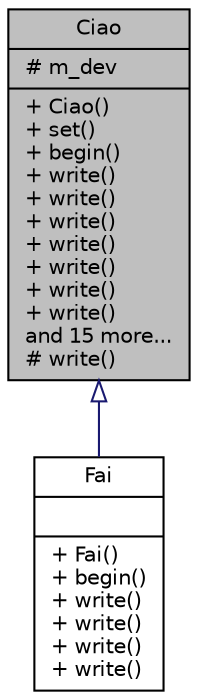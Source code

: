 digraph "Ciao"
{
  edge [fontname="Helvetica",fontsize="10",labelfontname="Helvetica",labelfontsize="10"];
  node [fontname="Helvetica",fontsize="10",shape=record];
  Node1 [label="{Ciao\n|# m_dev\l|+ Ciao()\l+ set()\l+ begin()\l+ write()\l+ write()\l+ write()\l+ write()\l+ write()\l+ write()\l+ write()\land 15 more...\l# write()\l}",height=0.2,width=0.4,color="black", fillcolor="grey75", style="filled", fontcolor="black"];
  Node1 -> Node2 [dir="back",color="midnightblue",fontsize="10",style="solid",arrowtail="onormal",fontname="Helvetica"];
  Node2 [label="{Fai\n||+ Fai()\l+ begin()\l+ write()\l+ write()\l+ write()\l+ write()\l}",height=0.2,width=0.4,color="black", fillcolor="white", style="filled",URL="$d6/d76/classFai.html"];
}
